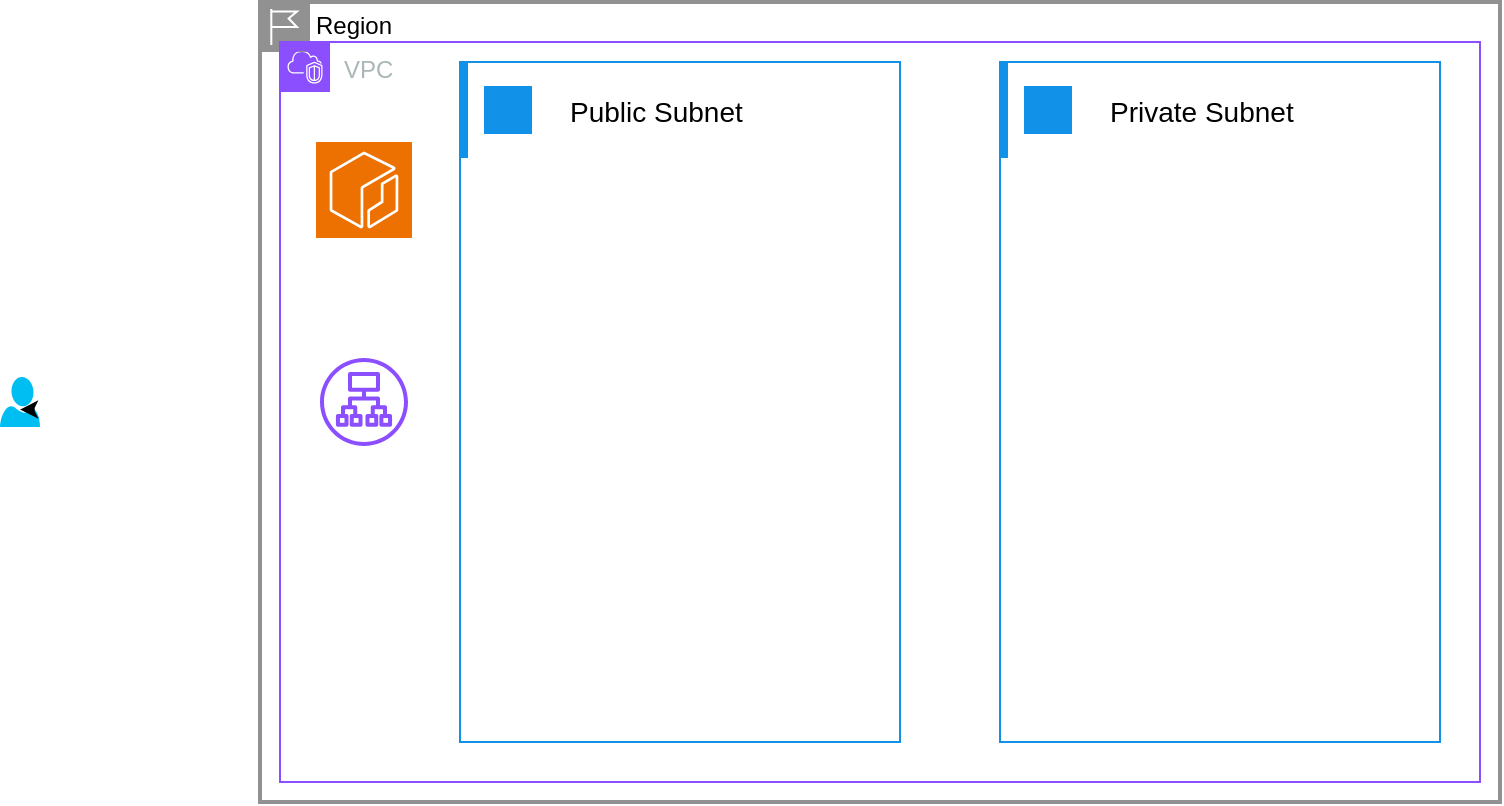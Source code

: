 <mxfile version="25.0.1">
  <diagram name="Page-1" id="5gYnpXYryD7DOzQnUEqz">
    <mxGraphModel dx="1434" dy="767" grid="1" gridSize="10" guides="1" tooltips="1" connect="1" arrows="1" fold="1" page="1" pageScale="1" pageWidth="850" pageHeight="1100" math="0" shadow="0">
      <root>
        <mxCell id="0" />
        <mxCell id="1" parent="0" />
        <mxCell id="a26pxGn67UHz9VoN3ciq-1" value="" style="verticalLabelPosition=bottom;html=1;verticalAlign=top;align=center;strokeColor=none;fillColor=#00BEF2;shape=mxgraph.azure.user;" vertex="1" parent="1">
          <mxGeometry x="30" y="287.5" width="20" height="25" as="geometry" />
        </mxCell>
        <mxCell id="a26pxGn67UHz9VoN3ciq-8" value="Region" style="shape=mxgraph.ibm.box;prType=region;fontStyle=0;verticalAlign=top;align=left;spacingLeft=32;spacingTop=4;fillColor=none;rounded=0;whiteSpace=wrap;html=1;strokeColor=#919191;strokeWidth=2;dashed=0;container=1;spacing=-4;collapsible=0;expand=0;recursiveResize=0;" vertex="1" parent="1">
          <mxGeometry x="160" y="100" width="620" height="400" as="geometry" />
        </mxCell>
        <mxCell id="a26pxGn67UHz9VoN3ciq-17" value="" style="container=1;collapsible=0;expand=0;recursiveResize=0;html=1;whiteSpace=wrap;strokeColor=#1192E8;fillColor=none;strokeWidth=1" vertex="1" parent="a26pxGn67UHz9VoN3ciq-8">
          <mxGeometry x="370" y="30" width="220" height="340" as="geometry" />
        </mxCell>
        <mxCell id="a26pxGn67UHz9VoN3ciq-18" value="Private Subnet" style="shape=rect;fillColor=none;aspect=fixed;resizable=0;labelPosition=right;verticalLabelPosition=middle;align=left;verticalAlign=middle;strokeColor=none;part=1;spacingLeft=5;fontSize=14;" vertex="1" parent="a26pxGn67UHz9VoN3ciq-17">
          <mxGeometry width="48" height="48" relative="1" as="geometry" />
        </mxCell>
        <mxCell id="a26pxGn67UHz9VoN3ciq-19" value="" style="fillColor=#1192E8;shape=mxgraph.ibm_cloud.ibm-cloud--subnets;strokeColor=none;dashed=0;outlineConnect=0;html=1;labelPosition=center;verticalLabelPosition=bottom;verticalAlign=top;part=1;movable=0;resizable=0;rotatable=0;" vertex="1" parent="a26pxGn67UHz9VoN3ciq-18">
          <mxGeometry width="24" height="24" relative="1" as="geometry">
            <mxPoint x="12" y="12" as="offset" />
          </mxGeometry>
        </mxCell>
        <mxCell id="a26pxGn67UHz9VoN3ciq-20" value="" style="shape=rect;fillColor=#1192E8;aspect=fixed;resizable=0;labelPosition=right;verticalLabelPosition=middle;align=left;verticalAlign=middle;strokeColor=none;part=1;spacingLeft=5;fontSize=14;" vertex="1" parent="a26pxGn67UHz9VoN3ciq-17">
          <mxGeometry width="4" height="48" relative="1" as="geometry" />
        </mxCell>
        <mxCell id="a26pxGn67UHz9VoN3ciq-31" value="" style="sketch=0;points=[[0,0,0],[0.25,0,0],[0.5,0,0],[0.75,0,0],[1,0,0],[0,1,0],[0.25,1,0],[0.5,1,0],[0.75,1,0],[1,1,0],[0,0.25,0],[0,0.5,0],[0,0.75,0],[1,0.25,0],[1,0.5,0],[1,0.75,0]];outlineConnect=0;fontColor=#232F3E;fillColor=#ED7100;strokeColor=#ffffff;dashed=0;verticalLabelPosition=bottom;verticalAlign=top;align=center;html=1;fontSize=12;fontStyle=0;aspect=fixed;shape=mxgraph.aws4.resourceIcon;resIcon=mxgraph.aws4.ecr;" vertex="1" parent="a26pxGn67UHz9VoN3ciq-8">
          <mxGeometry x="28" y="70" width="48" height="48" as="geometry" />
        </mxCell>
        <mxCell id="a26pxGn67UHz9VoN3ciq-12" value="VPC" style="points=[[0,0],[0.25,0],[0.5,0],[0.75,0],[1,0],[1,0.25],[1,0.5],[1,0.75],[1,1],[0.75,1],[0.5,1],[0.25,1],[0,1],[0,0.75],[0,0.5],[0,0.25]];outlineConnect=0;gradientColor=none;html=1;whiteSpace=wrap;fontSize=12;fontStyle=0;container=1;pointerEvents=0;collapsible=0;recursiveResize=0;shape=mxgraph.aws4.group;grIcon=mxgraph.aws4.group_vpc2;strokeColor=#8C4FFF;fillColor=none;verticalAlign=top;align=left;spacingLeft=30;fontColor=#AAB7B8;dashed=0;" vertex="1" parent="1">
          <mxGeometry x="170" y="120" width="600" height="370" as="geometry" />
        </mxCell>
        <mxCell id="a26pxGn67UHz9VoN3ciq-28" value="" style="sketch=0;outlineConnect=0;fontColor=#232F3E;gradientColor=none;fillColor=#8C4FFF;strokeColor=none;dashed=0;verticalLabelPosition=bottom;verticalAlign=top;align=center;html=1;fontSize=12;fontStyle=0;aspect=fixed;pointerEvents=1;shape=mxgraph.aws4.application_load_balancer;" vertex="1" parent="a26pxGn67UHz9VoN3ciq-12">
          <mxGeometry x="20" y="158" width="44" height="44" as="geometry" />
        </mxCell>
        <mxCell id="a26pxGn67UHz9VoN3ciq-13" value="" style="container=1;collapsible=0;expand=0;recursiveResize=0;html=1;whiteSpace=wrap;strokeColor=#1192E8;fillColor=none;strokeWidth=1" vertex="1" parent="1">
          <mxGeometry x="260" y="130" width="220" height="340" as="geometry" />
        </mxCell>
        <mxCell id="a26pxGn67UHz9VoN3ciq-14" value="Public Subnet" style="shape=rect;fillColor=none;aspect=fixed;resizable=0;labelPosition=right;verticalLabelPosition=middle;align=left;verticalAlign=middle;strokeColor=none;part=1;spacingLeft=5;fontSize=14;" vertex="1" parent="a26pxGn67UHz9VoN3ciq-13">
          <mxGeometry width="48" height="48" relative="1" as="geometry" />
        </mxCell>
        <mxCell id="a26pxGn67UHz9VoN3ciq-15" value="" style="fillColor=#1192E8;shape=mxgraph.ibm_cloud.ibm-cloud--subnets;strokeColor=none;dashed=0;outlineConnect=0;html=1;labelPosition=center;verticalLabelPosition=bottom;verticalAlign=top;part=1;movable=0;resizable=0;rotatable=0;" vertex="1" parent="a26pxGn67UHz9VoN3ciq-14">
          <mxGeometry width="24" height="24" relative="1" as="geometry">
            <mxPoint x="12" y="12" as="offset" />
          </mxGeometry>
        </mxCell>
        <mxCell id="a26pxGn67UHz9VoN3ciq-16" value="" style="shape=rect;fillColor=#1192E8;aspect=fixed;resizable=0;labelPosition=right;verticalLabelPosition=middle;align=left;verticalAlign=middle;strokeColor=none;part=1;spacingLeft=5;fontSize=14;" vertex="1" parent="a26pxGn67UHz9VoN3ciq-13">
          <mxGeometry width="4" height="48" relative="1" as="geometry" />
        </mxCell>
        <mxCell id="a26pxGn67UHz9VoN3ciq-30" style="edgeStyle=orthogonalEdgeStyle;rounded=0;orthogonalLoop=1;jettySize=auto;html=1;exitX=0.87;exitY=0.65;exitDx=0;exitDy=0;exitPerimeter=0;entryX=0.5;entryY=0.66;entryDx=0;entryDy=0;entryPerimeter=0;" edge="1" parent="1" source="a26pxGn67UHz9VoN3ciq-1" target="a26pxGn67UHz9VoN3ciq-1">
          <mxGeometry relative="1" as="geometry" />
        </mxCell>
      </root>
    </mxGraphModel>
  </diagram>
</mxfile>
